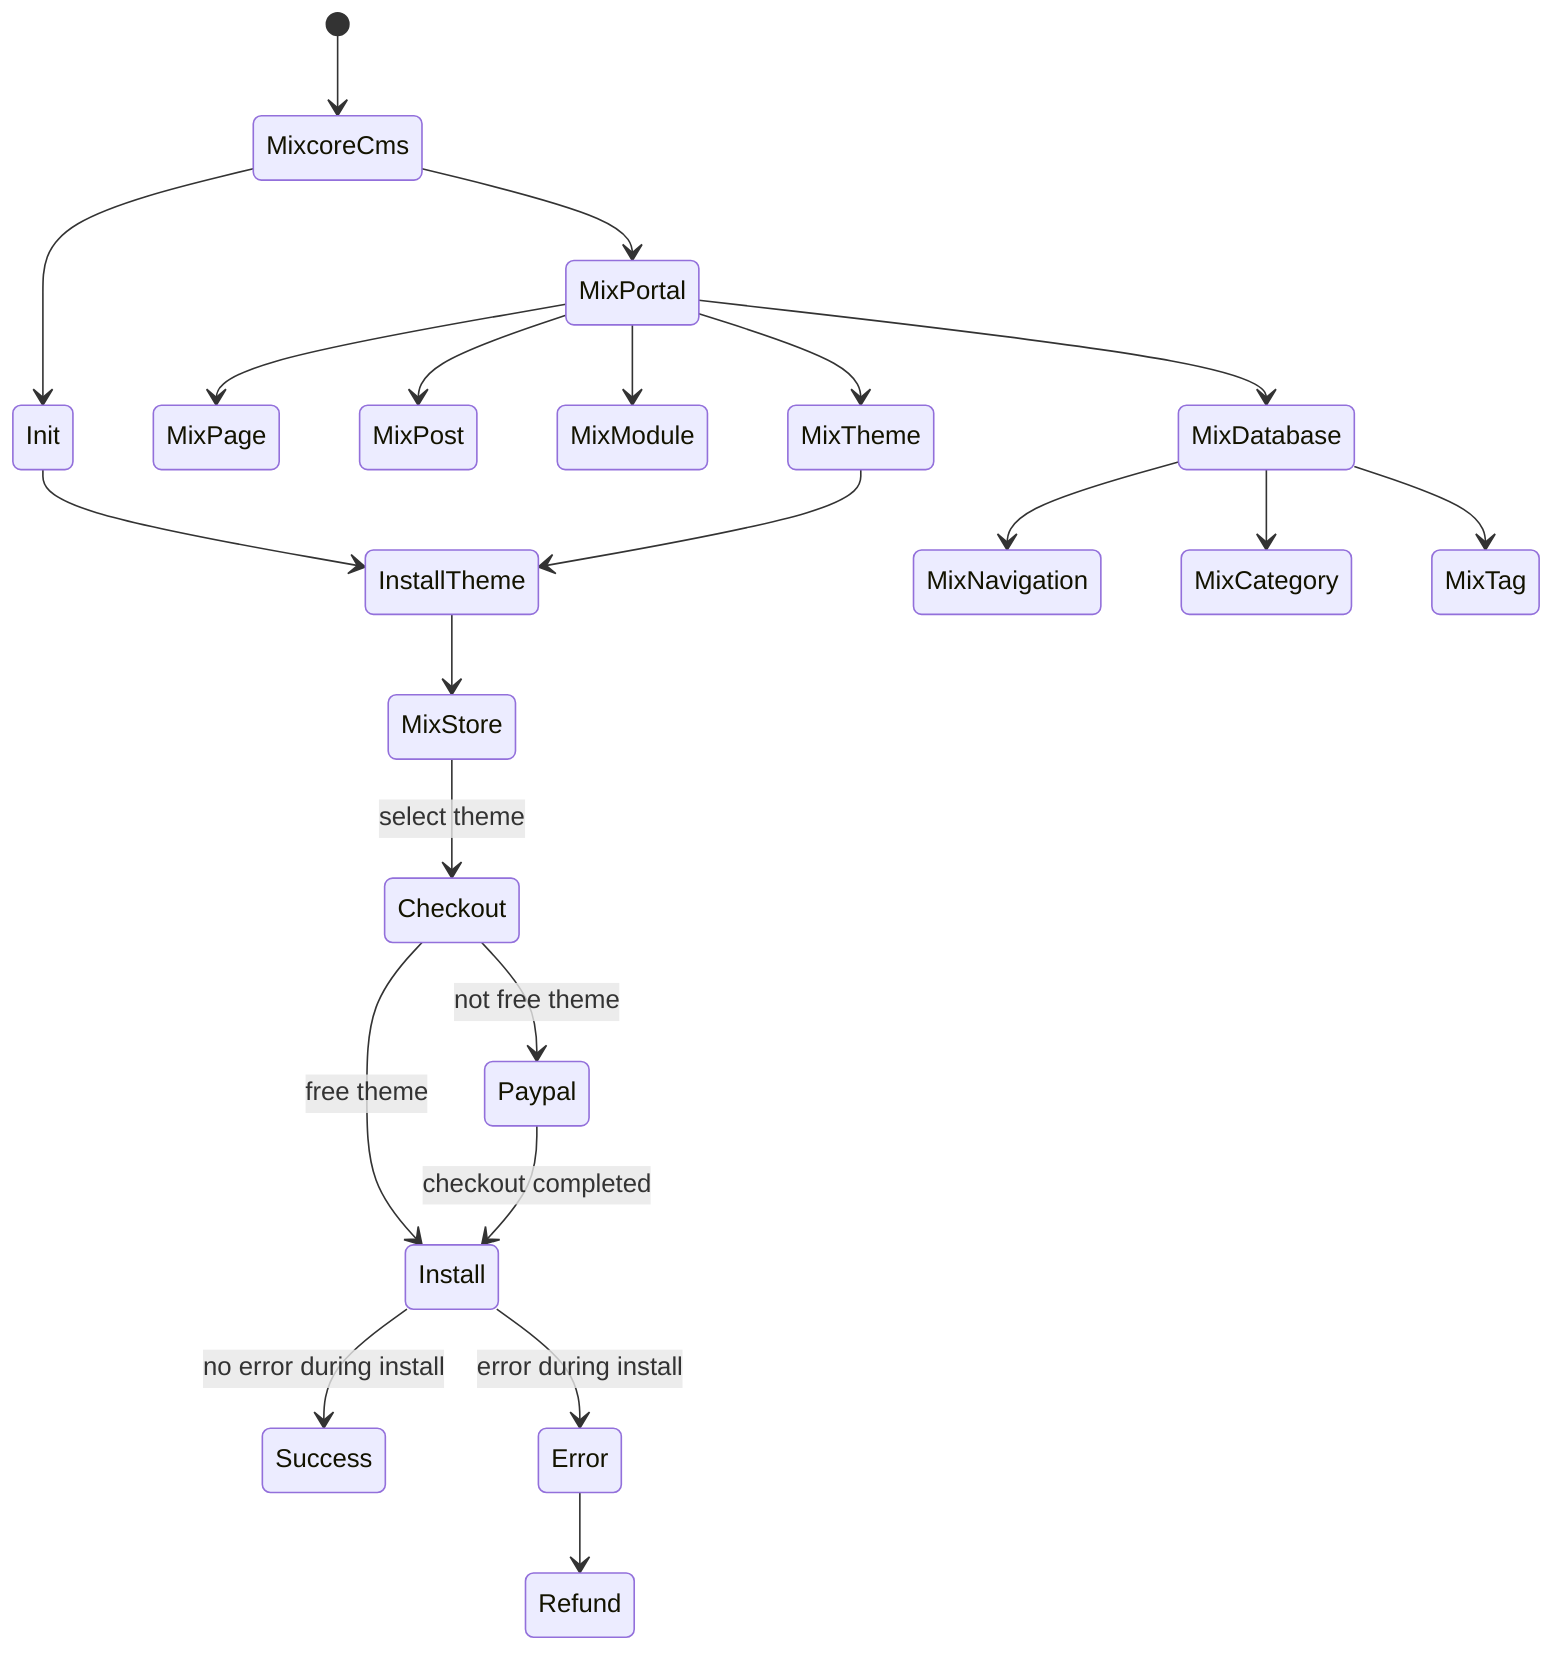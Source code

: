 stateDiagram-v2
    [*] --> MixcoreCms
    MixcoreCms --> Init
    Init --> InstallTheme
    MixcoreCms --> MixPortal
    MixPortal --> MixPage
    MixPortal --> MixPost
    MixPortal --> MixModule
    MixPortal --> MixDatabase
    MixDatabase --> MixNavigation
    MixDatabase --> MixCategory
    MixDatabase --> MixTag
    MixPortal --> MixTheme
    MixTheme --> InstallTheme
    InstallTheme --> MixStore
    MixStore --> Checkout: select theme
    Checkout --> Install: free theme
    Checkout --> Paypal: not free theme
    Paypal --> Install: checkout completed
    Install --> Success: no error during install
    Install --> Error: error during install
    Error --> Refund